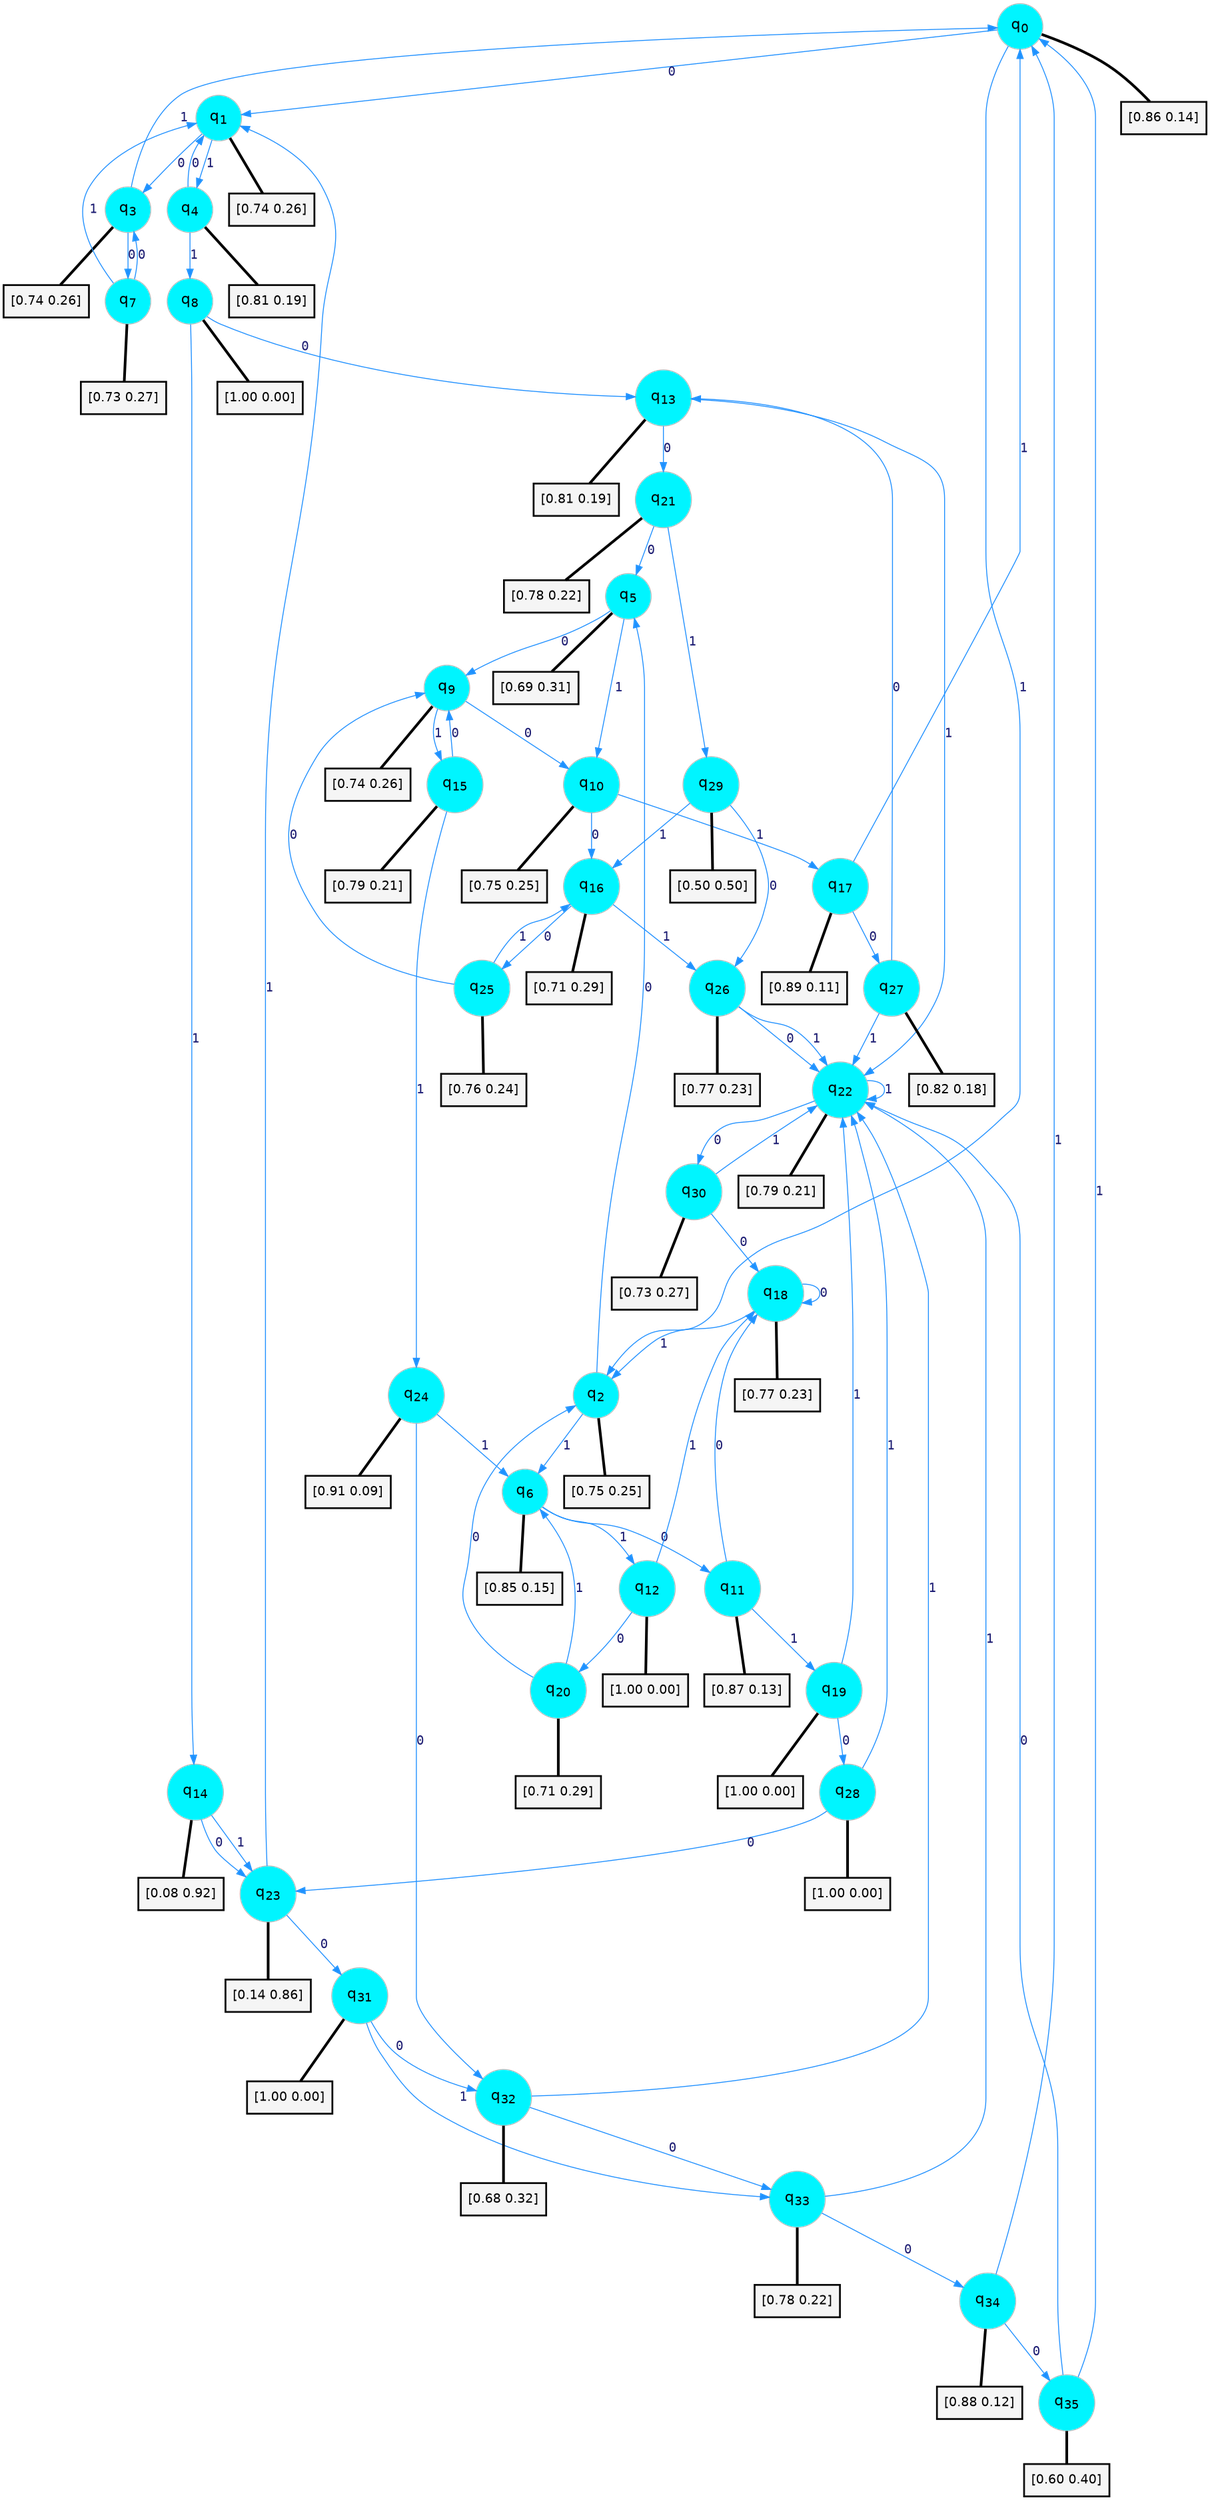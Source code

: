 digraph G {
graph [
bgcolor=transparent, dpi=300, rankdir=TD, size="40,25"];
node [
color=gray, fillcolor=turquoise1, fontcolor=black, fontname=Helvetica, fontsize=16, fontweight=bold, shape=circle, style=filled];
edge [
arrowsize=1, color=dodgerblue1, fontcolor=midnightblue, fontname=courier, fontweight=bold, penwidth=1, style=solid, weight=20];
0[label=<q<SUB>0</SUB>>];
1[label=<q<SUB>1</SUB>>];
2[label=<q<SUB>2</SUB>>];
3[label=<q<SUB>3</SUB>>];
4[label=<q<SUB>4</SUB>>];
5[label=<q<SUB>5</SUB>>];
6[label=<q<SUB>6</SUB>>];
7[label=<q<SUB>7</SUB>>];
8[label=<q<SUB>8</SUB>>];
9[label=<q<SUB>9</SUB>>];
10[label=<q<SUB>10</SUB>>];
11[label=<q<SUB>11</SUB>>];
12[label=<q<SUB>12</SUB>>];
13[label=<q<SUB>13</SUB>>];
14[label=<q<SUB>14</SUB>>];
15[label=<q<SUB>15</SUB>>];
16[label=<q<SUB>16</SUB>>];
17[label=<q<SUB>17</SUB>>];
18[label=<q<SUB>18</SUB>>];
19[label=<q<SUB>19</SUB>>];
20[label=<q<SUB>20</SUB>>];
21[label=<q<SUB>21</SUB>>];
22[label=<q<SUB>22</SUB>>];
23[label=<q<SUB>23</SUB>>];
24[label=<q<SUB>24</SUB>>];
25[label=<q<SUB>25</SUB>>];
26[label=<q<SUB>26</SUB>>];
27[label=<q<SUB>27</SUB>>];
28[label=<q<SUB>28</SUB>>];
29[label=<q<SUB>29</SUB>>];
30[label=<q<SUB>30</SUB>>];
31[label=<q<SUB>31</SUB>>];
32[label=<q<SUB>32</SUB>>];
33[label=<q<SUB>33</SUB>>];
34[label=<q<SUB>34</SUB>>];
35[label=<q<SUB>35</SUB>>];
36[label="[0.86 0.14]", shape=box,fontcolor=black, fontname=Helvetica, fontsize=14, penwidth=2, fillcolor=whitesmoke,color=black];
37[label="[0.74 0.26]", shape=box,fontcolor=black, fontname=Helvetica, fontsize=14, penwidth=2, fillcolor=whitesmoke,color=black];
38[label="[0.75 0.25]", shape=box,fontcolor=black, fontname=Helvetica, fontsize=14, penwidth=2, fillcolor=whitesmoke,color=black];
39[label="[0.74 0.26]", shape=box,fontcolor=black, fontname=Helvetica, fontsize=14, penwidth=2, fillcolor=whitesmoke,color=black];
40[label="[0.81 0.19]", shape=box,fontcolor=black, fontname=Helvetica, fontsize=14, penwidth=2, fillcolor=whitesmoke,color=black];
41[label="[0.69 0.31]", shape=box,fontcolor=black, fontname=Helvetica, fontsize=14, penwidth=2, fillcolor=whitesmoke,color=black];
42[label="[0.85 0.15]", shape=box,fontcolor=black, fontname=Helvetica, fontsize=14, penwidth=2, fillcolor=whitesmoke,color=black];
43[label="[0.73 0.27]", shape=box,fontcolor=black, fontname=Helvetica, fontsize=14, penwidth=2, fillcolor=whitesmoke,color=black];
44[label="[1.00 0.00]", shape=box,fontcolor=black, fontname=Helvetica, fontsize=14, penwidth=2, fillcolor=whitesmoke,color=black];
45[label="[0.74 0.26]", shape=box,fontcolor=black, fontname=Helvetica, fontsize=14, penwidth=2, fillcolor=whitesmoke,color=black];
46[label="[0.75 0.25]", shape=box,fontcolor=black, fontname=Helvetica, fontsize=14, penwidth=2, fillcolor=whitesmoke,color=black];
47[label="[0.87 0.13]", shape=box,fontcolor=black, fontname=Helvetica, fontsize=14, penwidth=2, fillcolor=whitesmoke,color=black];
48[label="[1.00 0.00]", shape=box,fontcolor=black, fontname=Helvetica, fontsize=14, penwidth=2, fillcolor=whitesmoke,color=black];
49[label="[0.81 0.19]", shape=box,fontcolor=black, fontname=Helvetica, fontsize=14, penwidth=2, fillcolor=whitesmoke,color=black];
50[label="[0.08 0.92]", shape=box,fontcolor=black, fontname=Helvetica, fontsize=14, penwidth=2, fillcolor=whitesmoke,color=black];
51[label="[0.79 0.21]", shape=box,fontcolor=black, fontname=Helvetica, fontsize=14, penwidth=2, fillcolor=whitesmoke,color=black];
52[label="[0.71 0.29]", shape=box,fontcolor=black, fontname=Helvetica, fontsize=14, penwidth=2, fillcolor=whitesmoke,color=black];
53[label="[0.89 0.11]", shape=box,fontcolor=black, fontname=Helvetica, fontsize=14, penwidth=2, fillcolor=whitesmoke,color=black];
54[label="[0.77 0.23]", shape=box,fontcolor=black, fontname=Helvetica, fontsize=14, penwidth=2, fillcolor=whitesmoke,color=black];
55[label="[1.00 0.00]", shape=box,fontcolor=black, fontname=Helvetica, fontsize=14, penwidth=2, fillcolor=whitesmoke,color=black];
56[label="[0.71 0.29]", shape=box,fontcolor=black, fontname=Helvetica, fontsize=14, penwidth=2, fillcolor=whitesmoke,color=black];
57[label="[0.78 0.22]", shape=box,fontcolor=black, fontname=Helvetica, fontsize=14, penwidth=2, fillcolor=whitesmoke,color=black];
58[label="[0.79 0.21]", shape=box,fontcolor=black, fontname=Helvetica, fontsize=14, penwidth=2, fillcolor=whitesmoke,color=black];
59[label="[0.14 0.86]", shape=box,fontcolor=black, fontname=Helvetica, fontsize=14, penwidth=2, fillcolor=whitesmoke,color=black];
60[label="[0.91 0.09]", shape=box,fontcolor=black, fontname=Helvetica, fontsize=14, penwidth=2, fillcolor=whitesmoke,color=black];
61[label="[0.76 0.24]", shape=box,fontcolor=black, fontname=Helvetica, fontsize=14, penwidth=2, fillcolor=whitesmoke,color=black];
62[label="[0.77 0.23]", shape=box,fontcolor=black, fontname=Helvetica, fontsize=14, penwidth=2, fillcolor=whitesmoke,color=black];
63[label="[0.82 0.18]", shape=box,fontcolor=black, fontname=Helvetica, fontsize=14, penwidth=2, fillcolor=whitesmoke,color=black];
64[label="[1.00 0.00]", shape=box,fontcolor=black, fontname=Helvetica, fontsize=14, penwidth=2, fillcolor=whitesmoke,color=black];
65[label="[0.50 0.50]", shape=box,fontcolor=black, fontname=Helvetica, fontsize=14, penwidth=2, fillcolor=whitesmoke,color=black];
66[label="[0.73 0.27]", shape=box,fontcolor=black, fontname=Helvetica, fontsize=14, penwidth=2, fillcolor=whitesmoke,color=black];
67[label="[1.00 0.00]", shape=box,fontcolor=black, fontname=Helvetica, fontsize=14, penwidth=2, fillcolor=whitesmoke,color=black];
68[label="[0.68 0.32]", shape=box,fontcolor=black, fontname=Helvetica, fontsize=14, penwidth=2, fillcolor=whitesmoke,color=black];
69[label="[0.78 0.22]", shape=box,fontcolor=black, fontname=Helvetica, fontsize=14, penwidth=2, fillcolor=whitesmoke,color=black];
70[label="[0.88 0.12]", shape=box,fontcolor=black, fontname=Helvetica, fontsize=14, penwidth=2, fillcolor=whitesmoke,color=black];
71[label="[0.60 0.40]", shape=box,fontcolor=black, fontname=Helvetica, fontsize=14, penwidth=2, fillcolor=whitesmoke,color=black];
0->1 [label=0];
0->2 [label=1];
0->36 [arrowhead=none, penwidth=3,color=black];
1->3 [label=0];
1->4 [label=1];
1->37 [arrowhead=none, penwidth=3,color=black];
2->5 [label=0];
2->6 [label=1];
2->38 [arrowhead=none, penwidth=3,color=black];
3->7 [label=0];
3->0 [label=1];
3->39 [arrowhead=none, penwidth=3,color=black];
4->1 [label=0];
4->8 [label=1];
4->40 [arrowhead=none, penwidth=3,color=black];
5->9 [label=0];
5->10 [label=1];
5->41 [arrowhead=none, penwidth=3,color=black];
6->11 [label=0];
6->12 [label=1];
6->42 [arrowhead=none, penwidth=3,color=black];
7->3 [label=0];
7->1 [label=1];
7->43 [arrowhead=none, penwidth=3,color=black];
8->13 [label=0];
8->14 [label=1];
8->44 [arrowhead=none, penwidth=3,color=black];
9->10 [label=0];
9->15 [label=1];
9->45 [arrowhead=none, penwidth=3,color=black];
10->16 [label=0];
10->17 [label=1];
10->46 [arrowhead=none, penwidth=3,color=black];
11->18 [label=0];
11->19 [label=1];
11->47 [arrowhead=none, penwidth=3,color=black];
12->20 [label=0];
12->18 [label=1];
12->48 [arrowhead=none, penwidth=3,color=black];
13->21 [label=0];
13->22 [label=1];
13->49 [arrowhead=none, penwidth=3,color=black];
14->23 [label=0];
14->23 [label=1];
14->50 [arrowhead=none, penwidth=3,color=black];
15->9 [label=0];
15->24 [label=1];
15->51 [arrowhead=none, penwidth=3,color=black];
16->25 [label=0];
16->26 [label=1];
16->52 [arrowhead=none, penwidth=3,color=black];
17->27 [label=0];
17->0 [label=1];
17->53 [arrowhead=none, penwidth=3,color=black];
18->18 [label=0];
18->2 [label=1];
18->54 [arrowhead=none, penwidth=3,color=black];
19->28 [label=0];
19->22 [label=1];
19->55 [arrowhead=none, penwidth=3,color=black];
20->2 [label=0];
20->6 [label=1];
20->56 [arrowhead=none, penwidth=3,color=black];
21->5 [label=0];
21->29 [label=1];
21->57 [arrowhead=none, penwidth=3,color=black];
22->30 [label=0];
22->22 [label=1];
22->58 [arrowhead=none, penwidth=3,color=black];
23->31 [label=0];
23->1 [label=1];
23->59 [arrowhead=none, penwidth=3,color=black];
24->32 [label=0];
24->6 [label=1];
24->60 [arrowhead=none, penwidth=3,color=black];
25->9 [label=0];
25->16 [label=1];
25->61 [arrowhead=none, penwidth=3,color=black];
26->22 [label=0];
26->22 [label=1];
26->62 [arrowhead=none, penwidth=3,color=black];
27->13 [label=0];
27->22 [label=1];
27->63 [arrowhead=none, penwidth=3,color=black];
28->23 [label=0];
28->22 [label=1];
28->64 [arrowhead=none, penwidth=3,color=black];
29->26 [label=0];
29->16 [label=1];
29->65 [arrowhead=none, penwidth=3,color=black];
30->18 [label=0];
30->22 [label=1];
30->66 [arrowhead=none, penwidth=3,color=black];
31->32 [label=0];
31->33 [label=1];
31->67 [arrowhead=none, penwidth=3,color=black];
32->33 [label=0];
32->22 [label=1];
32->68 [arrowhead=none, penwidth=3,color=black];
33->34 [label=0];
33->22 [label=1];
33->69 [arrowhead=none, penwidth=3,color=black];
34->35 [label=0];
34->0 [label=1];
34->70 [arrowhead=none, penwidth=3,color=black];
35->22 [label=0];
35->0 [label=1];
35->71 [arrowhead=none, penwidth=3,color=black];
}
